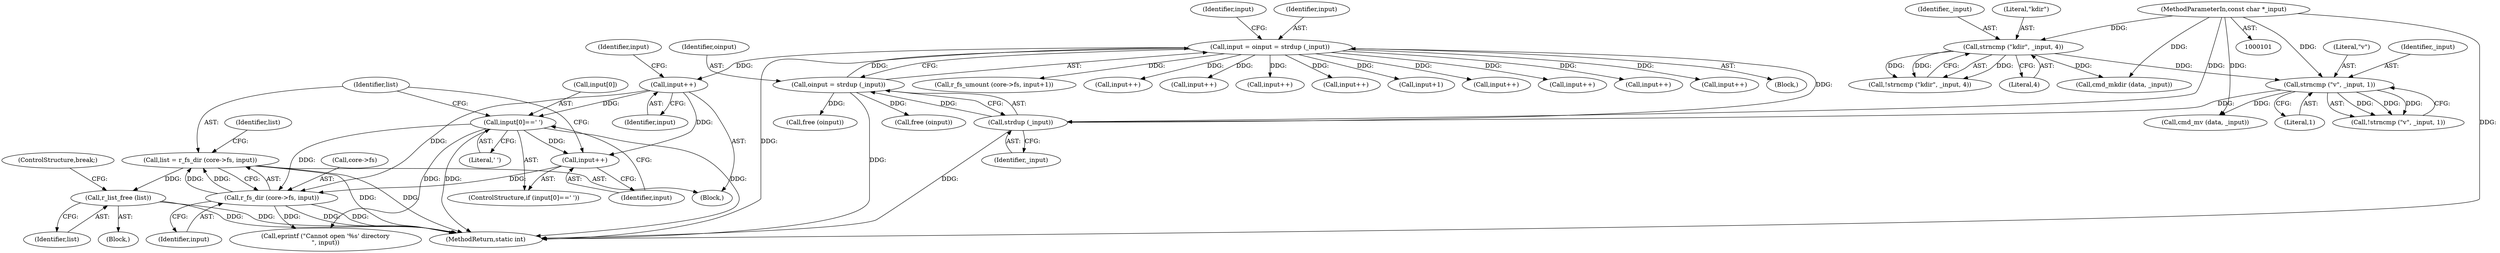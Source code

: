 digraph "0_radare2_65000a7fd9eea62359e6d6714f17b94a99a82edd@API" {
"1000332" [label="(Call,r_list_free (list))"];
"1000313" [label="(Call,list = r_fs_dir (core->fs, input))"];
"1000315" [label="(Call,r_fs_dir (core->fs, input))"];
"1000311" [label="(Call,input++)"];
"1000303" [label="(Call,input++)"];
"1000147" [label="(Call,input = oinput = strdup (_input))"];
"1000149" [label="(Call,oinput = strdup (_input))"];
"1000151" [label="(Call,strdup (_input))"];
"1000138" [label="(Call,strncmp (\"v\", _input, 1))"];
"1000127" [label="(Call,strncmp (\"kdir\", _input, 4))"];
"1000103" [label="(MethodParameterIn,const char *_input)"];
"1000306" [label="(Call,input[0]==' ')"];
"1000249" [label="(Call,r_fs_umount (core->fs, input+1))"];
"1000307" [label="(Call,input[0])"];
"1000130" [label="(Literal,4)"];
"1000312" [label="(Identifier,input)"];
"1000580" [label="(Call,input++)"];
"1000539" [label="(Call,input++)"];
"1000138" [label="(Call,strncmp (\"v\", _input, 1))"];
"1000308" [label="(Identifier,input)"];
"1000454" [label="(Call,input++)"];
"1000672" [label="(MethodReturn,static int)"];
"1000315" [label="(Call,r_fs_dir (core->fs, input))"];
"1000332" [label="(Call,r_list_free (list))"];
"1000303" [label="(Call,input++)"];
"1000151" [label="(Call,strdup (_input))"];
"1000340" [label="(Call,input++)"];
"1000333" [label="(Identifier,list)"];
"1000144" [label="(Call,cmd_mv (data, _input))"];
"1000127" [label="(Call,strncmp (\"kdir\", _input, 4))"];
"1000253" [label="(Call,input+1)"];
"1000311" [label="(Call,input++)"];
"1000133" [label="(Call,cmd_mkdir (data, _input))"];
"1000141" [label="(Literal,1)"];
"1000319" [label="(Identifier,input)"];
"1000668" [label="(Call,free (oinput))"];
"1000407" [label="(Call,input++)"];
"1000528" [label="(Call,input++)"];
"1000304" [label="(Identifier,input)"];
"1000639" [label="(Call,input++)"];
"1000129" [label="(Identifier,_input)"];
"1000147" [label="(Call,input = oinput = strdup (_input))"];
"1000322" [label="(Block,)"];
"1000156" [label="(Block,)"];
"1000137" [label="(Call,!strncmp (\"v\", _input, 1))"];
"1000150" [label="(Identifier,oinput)"];
"1000152" [label="(Identifier,_input)"];
"1000635" [label="(Call,free (oinput))"];
"1000306" [label="(Call,input[0]==' ')"];
"1000128" [label="(Literal,\"kdir\")"];
"1000149" [label="(Call,oinput = strdup (_input))"];
"1000335" [label="(Call,eprintf (\"Cannot open '%s' directory\n\", input))"];
"1000310" [label="(Literal,' ')"];
"1000158" [label="(Call,input++)"];
"1000313" [label="(Call,list = r_fs_dir (core->fs, input))"];
"1000321" [label="(Identifier,list)"];
"1000316" [label="(Call,core->fs)"];
"1000148" [label="(Identifier,input)"];
"1000155" [label="(Identifier,input)"];
"1000139" [label="(Literal,\"v\")"];
"1000103" [label="(MethodParameterIn,const char *_input)"];
"1000338" [label="(ControlStructure,break;)"];
"1000126" [label="(Call,!strncmp (\"kdir\", _input, 4))"];
"1000314" [label="(Identifier,list)"];
"1000104" [label="(Block,)"];
"1000140" [label="(Identifier,_input)"];
"1000305" [label="(ControlStructure,if (input[0]==' '))"];
"1000332" -> "1000322"  [label="AST: "];
"1000332" -> "1000333"  [label="CFG: "];
"1000333" -> "1000332"  [label="AST: "];
"1000338" -> "1000332"  [label="CFG: "];
"1000332" -> "1000672"  [label="DDG: "];
"1000332" -> "1000672"  [label="DDG: "];
"1000313" -> "1000332"  [label="DDG: "];
"1000313" -> "1000156"  [label="AST: "];
"1000313" -> "1000315"  [label="CFG: "];
"1000314" -> "1000313"  [label="AST: "];
"1000315" -> "1000313"  [label="AST: "];
"1000321" -> "1000313"  [label="CFG: "];
"1000313" -> "1000672"  [label="DDG: "];
"1000313" -> "1000672"  [label="DDG: "];
"1000315" -> "1000313"  [label="DDG: "];
"1000315" -> "1000313"  [label="DDG: "];
"1000315" -> "1000319"  [label="CFG: "];
"1000316" -> "1000315"  [label="AST: "];
"1000319" -> "1000315"  [label="AST: "];
"1000315" -> "1000672"  [label="DDG: "];
"1000315" -> "1000672"  [label="DDG: "];
"1000311" -> "1000315"  [label="DDG: "];
"1000303" -> "1000315"  [label="DDG: "];
"1000306" -> "1000315"  [label="DDG: "];
"1000315" -> "1000335"  [label="DDG: "];
"1000311" -> "1000305"  [label="AST: "];
"1000311" -> "1000312"  [label="CFG: "];
"1000312" -> "1000311"  [label="AST: "];
"1000314" -> "1000311"  [label="CFG: "];
"1000303" -> "1000311"  [label="DDG: "];
"1000306" -> "1000311"  [label="DDG: "];
"1000303" -> "1000156"  [label="AST: "];
"1000303" -> "1000304"  [label="CFG: "];
"1000304" -> "1000303"  [label="AST: "];
"1000308" -> "1000303"  [label="CFG: "];
"1000147" -> "1000303"  [label="DDG: "];
"1000303" -> "1000306"  [label="DDG: "];
"1000147" -> "1000104"  [label="AST: "];
"1000147" -> "1000149"  [label="CFG: "];
"1000148" -> "1000147"  [label="AST: "];
"1000149" -> "1000147"  [label="AST: "];
"1000155" -> "1000147"  [label="CFG: "];
"1000147" -> "1000672"  [label="DDG: "];
"1000149" -> "1000147"  [label="DDG: "];
"1000151" -> "1000147"  [label="DDG: "];
"1000147" -> "1000158"  [label="DDG: "];
"1000147" -> "1000249"  [label="DDG: "];
"1000147" -> "1000253"  [label="DDG: "];
"1000147" -> "1000340"  [label="DDG: "];
"1000147" -> "1000407"  [label="DDG: "];
"1000147" -> "1000454"  [label="DDG: "];
"1000147" -> "1000528"  [label="DDG: "];
"1000147" -> "1000539"  [label="DDG: "];
"1000147" -> "1000580"  [label="DDG: "];
"1000147" -> "1000639"  [label="DDG: "];
"1000149" -> "1000151"  [label="CFG: "];
"1000150" -> "1000149"  [label="AST: "];
"1000151" -> "1000149"  [label="AST: "];
"1000149" -> "1000672"  [label="DDG: "];
"1000151" -> "1000149"  [label="DDG: "];
"1000149" -> "1000635"  [label="DDG: "];
"1000149" -> "1000668"  [label="DDG: "];
"1000151" -> "1000152"  [label="CFG: "];
"1000152" -> "1000151"  [label="AST: "];
"1000151" -> "1000672"  [label="DDG: "];
"1000138" -> "1000151"  [label="DDG: "];
"1000103" -> "1000151"  [label="DDG: "];
"1000138" -> "1000137"  [label="AST: "];
"1000138" -> "1000141"  [label="CFG: "];
"1000139" -> "1000138"  [label="AST: "];
"1000140" -> "1000138"  [label="AST: "];
"1000141" -> "1000138"  [label="AST: "];
"1000137" -> "1000138"  [label="CFG: "];
"1000138" -> "1000137"  [label="DDG: "];
"1000138" -> "1000137"  [label="DDG: "];
"1000138" -> "1000137"  [label="DDG: "];
"1000127" -> "1000138"  [label="DDG: "];
"1000103" -> "1000138"  [label="DDG: "];
"1000138" -> "1000144"  [label="DDG: "];
"1000127" -> "1000126"  [label="AST: "];
"1000127" -> "1000130"  [label="CFG: "];
"1000128" -> "1000127"  [label="AST: "];
"1000129" -> "1000127"  [label="AST: "];
"1000130" -> "1000127"  [label="AST: "];
"1000126" -> "1000127"  [label="CFG: "];
"1000127" -> "1000126"  [label="DDG: "];
"1000127" -> "1000126"  [label="DDG: "];
"1000127" -> "1000126"  [label="DDG: "];
"1000103" -> "1000127"  [label="DDG: "];
"1000127" -> "1000133"  [label="DDG: "];
"1000103" -> "1000101"  [label="AST: "];
"1000103" -> "1000672"  [label="DDG: "];
"1000103" -> "1000133"  [label="DDG: "];
"1000103" -> "1000144"  [label="DDG: "];
"1000306" -> "1000305"  [label="AST: "];
"1000306" -> "1000310"  [label="CFG: "];
"1000307" -> "1000306"  [label="AST: "];
"1000310" -> "1000306"  [label="AST: "];
"1000312" -> "1000306"  [label="CFG: "];
"1000314" -> "1000306"  [label="CFG: "];
"1000306" -> "1000672"  [label="DDG: "];
"1000306" -> "1000672"  [label="DDG: "];
"1000306" -> "1000335"  [label="DDG: "];
}
